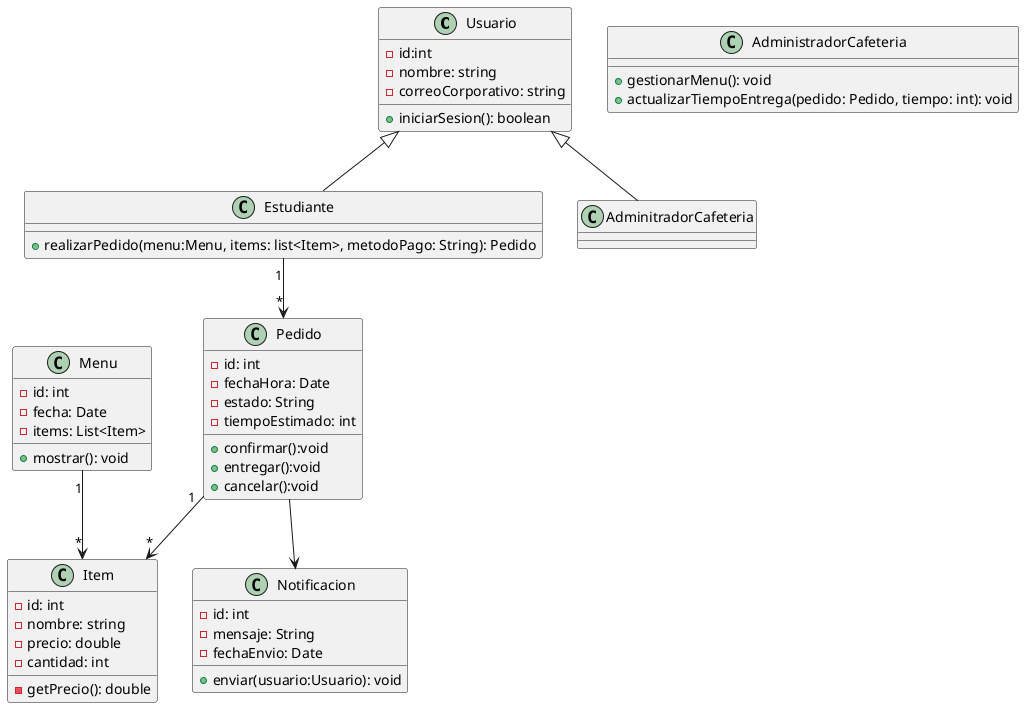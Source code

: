 @startuml clasesCoffeshop

class Usuario {
    - id:int
    - nombre: string
    - correoCorporativo: string
    + iniciarSesion(): boolean
}

class Estudiante {
    + realizarPedido(menu:Menu, items: list<Item>, metodoPago: String): Pedido
}

class AdministradorCafeteria{
    + gestionarMenu(): void
    + actualizarTiempoEntrega(pedido: Pedido, tiempo: int): void 
}

class Menu{
    - id: int
    - fecha: Date
    - items: List<Item>
    + mostrar(): void
}

class Item{
    - id: int
    - nombre: string
    - precio: double
    - cantidad: int
    - getPrecio(): double
}

class Pedido{
    - id: int
    - fechaHora: Date
    - estado: String
    - tiempoEstimado: int
    + confirmar():void
    + entregar():void
    + cancelar():void
}

class Notificacion{
    - id: int
    - mensaje: String
    - fechaEnvio: Date
    + enviar(usuario:Usuario): void
}

Usuario <|-- Estudiante
Usuario <|-- AdminitradorCafeteria
Menu "1" --> "*" Item
Estudiante "1" -->"*" Pedido
Pedido "1" -->"*" Item
Pedido --> Notificacion
@enduml
